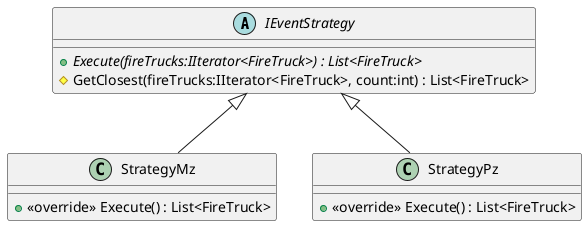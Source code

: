 @startuml
abstract class IEventStrategy {
    + {abstract} Execute(fireTrucks:IIterator<FireTruck>) : List<FireTruck>
    # GetClosest(fireTrucks:IIterator<FireTruck>, count:int) : List<FireTruck>
}
class StrategyMz {
    + <<override>> Execute() : List<FireTruck>
}
class StrategyPz {
    + <<override>> Execute() : List<FireTruck>
}
IEventStrategy <|-- StrategyMz
IEventStrategy <|-- StrategyPz
@enduml
